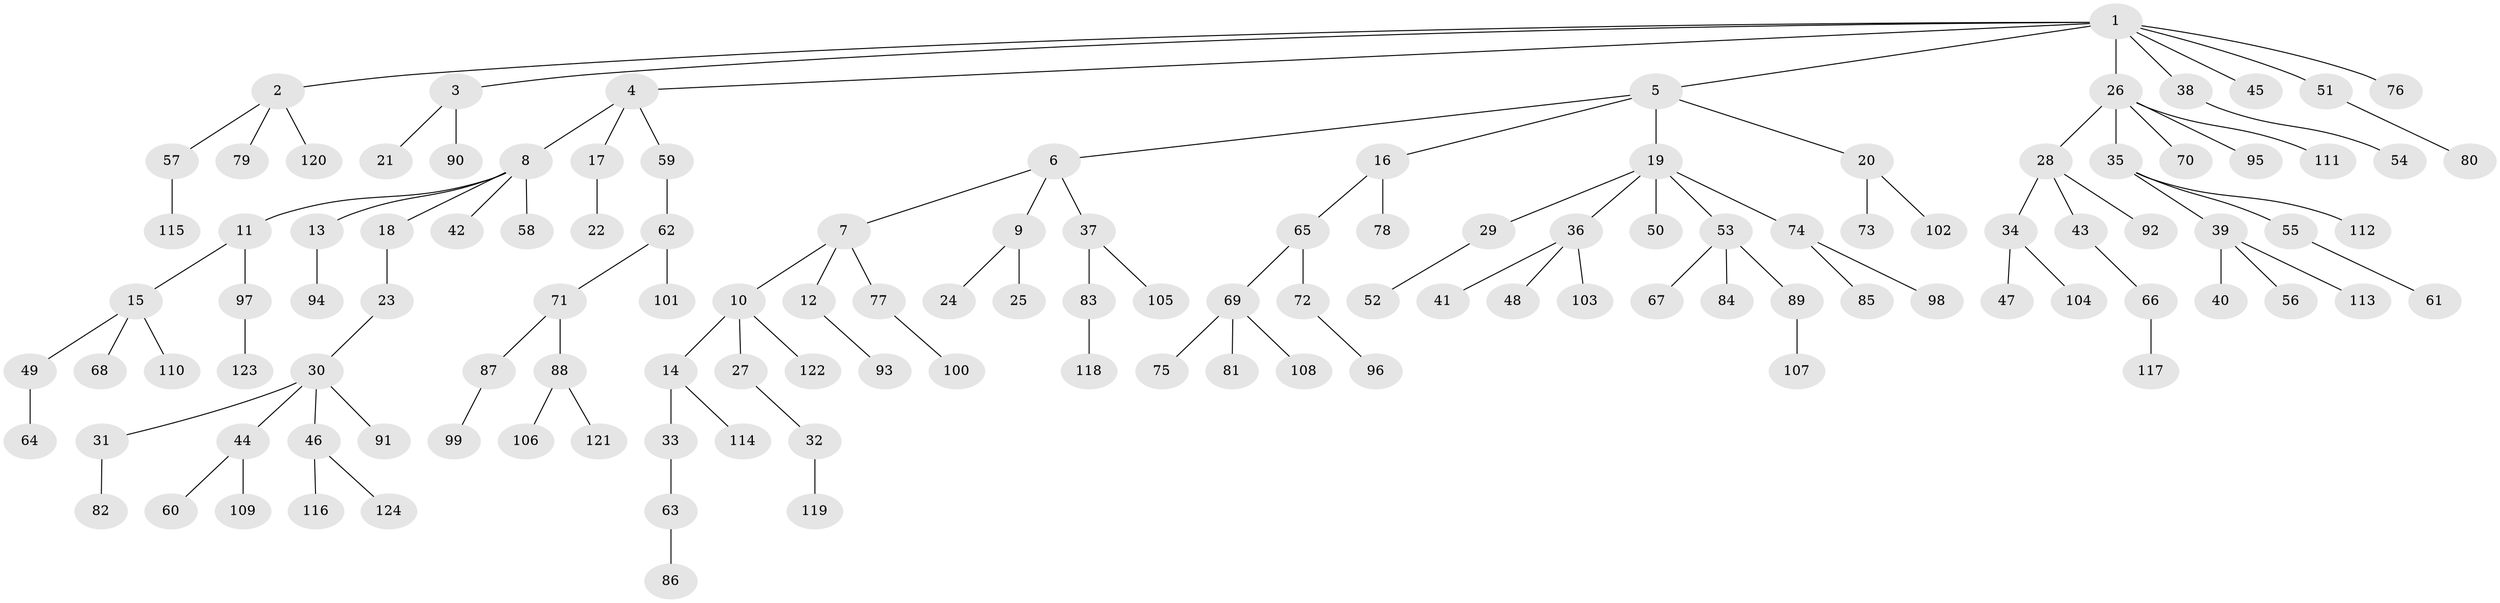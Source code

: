 // coarse degree distribution, {8: 0.024390243902439025, 3: 0.07317073170731707, 2: 0.18292682926829268, 6: 0.012195121951219513, 5: 0.04878048780487805, 4: 0.07317073170731707, 1: 0.5853658536585366}
// Generated by graph-tools (version 1.1) at 2025/42/03/06/25 10:42:06]
// undirected, 124 vertices, 123 edges
graph export_dot {
graph [start="1"]
  node [color=gray90,style=filled];
  1;
  2;
  3;
  4;
  5;
  6;
  7;
  8;
  9;
  10;
  11;
  12;
  13;
  14;
  15;
  16;
  17;
  18;
  19;
  20;
  21;
  22;
  23;
  24;
  25;
  26;
  27;
  28;
  29;
  30;
  31;
  32;
  33;
  34;
  35;
  36;
  37;
  38;
  39;
  40;
  41;
  42;
  43;
  44;
  45;
  46;
  47;
  48;
  49;
  50;
  51;
  52;
  53;
  54;
  55;
  56;
  57;
  58;
  59;
  60;
  61;
  62;
  63;
  64;
  65;
  66;
  67;
  68;
  69;
  70;
  71;
  72;
  73;
  74;
  75;
  76;
  77;
  78;
  79;
  80;
  81;
  82;
  83;
  84;
  85;
  86;
  87;
  88;
  89;
  90;
  91;
  92;
  93;
  94;
  95;
  96;
  97;
  98;
  99;
  100;
  101;
  102;
  103;
  104;
  105;
  106;
  107;
  108;
  109;
  110;
  111;
  112;
  113;
  114;
  115;
  116;
  117;
  118;
  119;
  120;
  121;
  122;
  123;
  124;
  1 -- 2;
  1 -- 3;
  1 -- 4;
  1 -- 5;
  1 -- 26;
  1 -- 38;
  1 -- 45;
  1 -- 51;
  1 -- 76;
  2 -- 57;
  2 -- 79;
  2 -- 120;
  3 -- 21;
  3 -- 90;
  4 -- 8;
  4 -- 17;
  4 -- 59;
  5 -- 6;
  5 -- 16;
  5 -- 19;
  5 -- 20;
  6 -- 7;
  6 -- 9;
  6 -- 37;
  7 -- 10;
  7 -- 12;
  7 -- 77;
  8 -- 11;
  8 -- 13;
  8 -- 18;
  8 -- 42;
  8 -- 58;
  9 -- 24;
  9 -- 25;
  10 -- 14;
  10 -- 27;
  10 -- 122;
  11 -- 15;
  11 -- 97;
  12 -- 93;
  13 -- 94;
  14 -- 33;
  14 -- 114;
  15 -- 49;
  15 -- 68;
  15 -- 110;
  16 -- 65;
  16 -- 78;
  17 -- 22;
  18 -- 23;
  19 -- 29;
  19 -- 36;
  19 -- 50;
  19 -- 53;
  19 -- 74;
  20 -- 73;
  20 -- 102;
  23 -- 30;
  26 -- 28;
  26 -- 35;
  26 -- 70;
  26 -- 95;
  26 -- 111;
  27 -- 32;
  28 -- 34;
  28 -- 43;
  28 -- 92;
  29 -- 52;
  30 -- 31;
  30 -- 44;
  30 -- 46;
  30 -- 91;
  31 -- 82;
  32 -- 119;
  33 -- 63;
  34 -- 47;
  34 -- 104;
  35 -- 39;
  35 -- 55;
  35 -- 112;
  36 -- 41;
  36 -- 48;
  36 -- 103;
  37 -- 83;
  37 -- 105;
  38 -- 54;
  39 -- 40;
  39 -- 56;
  39 -- 113;
  43 -- 66;
  44 -- 60;
  44 -- 109;
  46 -- 116;
  46 -- 124;
  49 -- 64;
  51 -- 80;
  53 -- 67;
  53 -- 84;
  53 -- 89;
  55 -- 61;
  57 -- 115;
  59 -- 62;
  62 -- 71;
  62 -- 101;
  63 -- 86;
  65 -- 69;
  65 -- 72;
  66 -- 117;
  69 -- 75;
  69 -- 81;
  69 -- 108;
  71 -- 87;
  71 -- 88;
  72 -- 96;
  74 -- 85;
  74 -- 98;
  77 -- 100;
  83 -- 118;
  87 -- 99;
  88 -- 106;
  88 -- 121;
  89 -- 107;
  97 -- 123;
}

